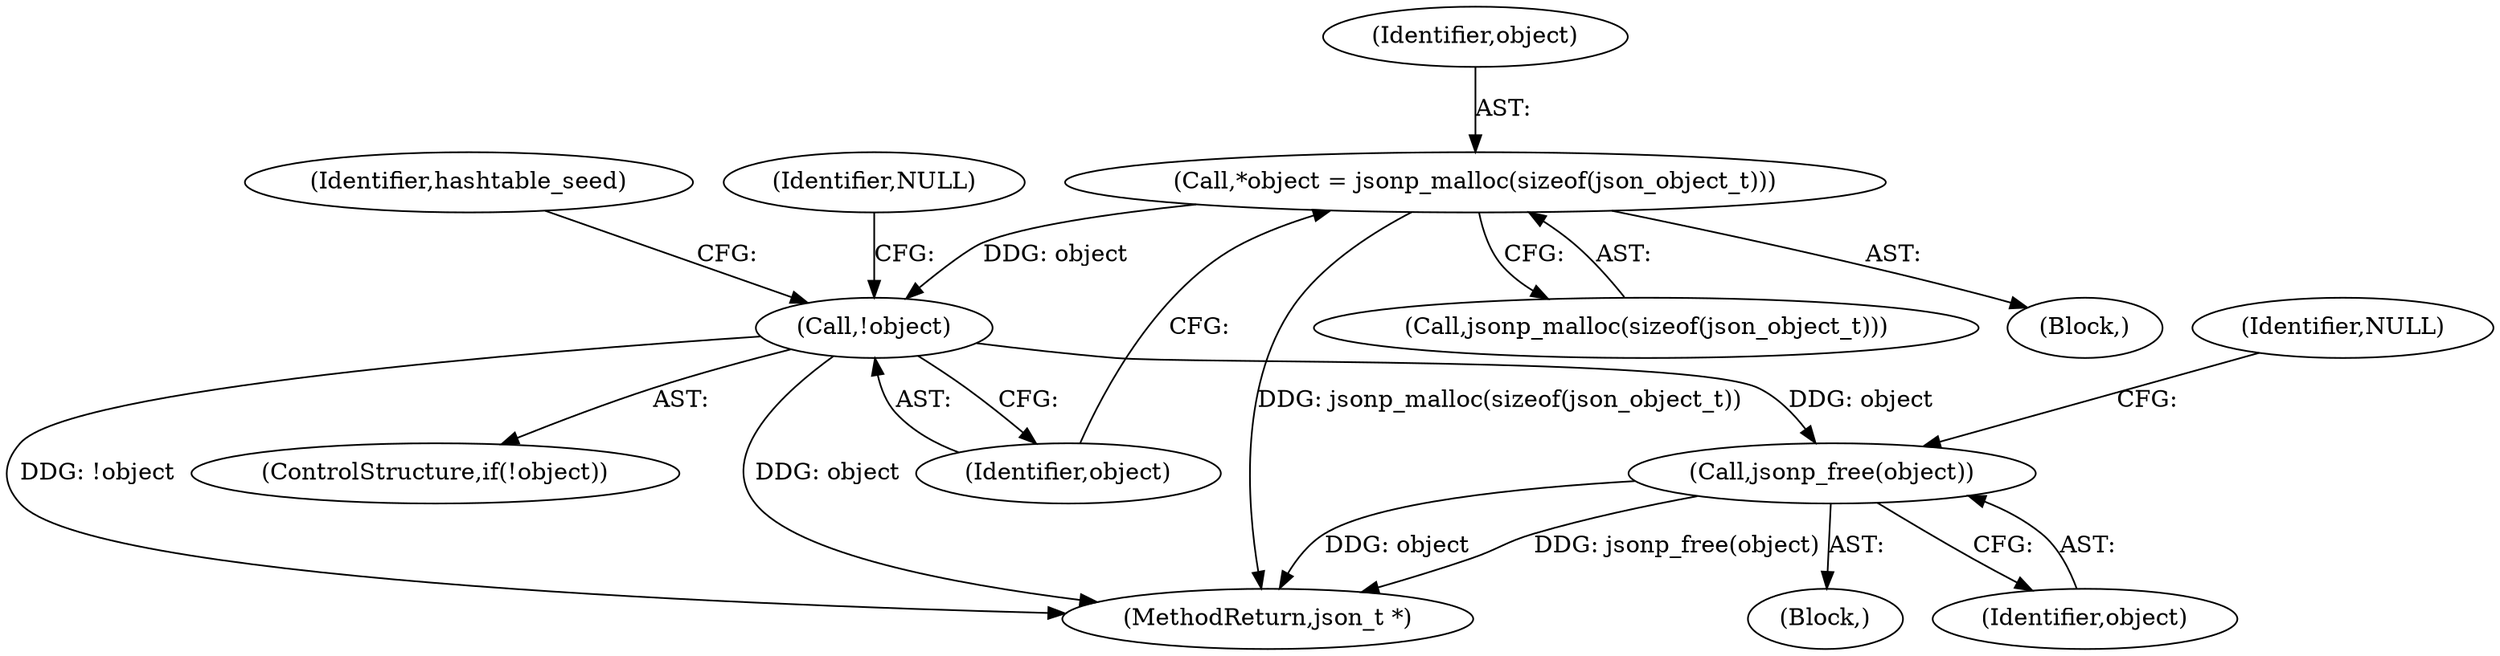 digraph "0_jansson_8f80c2d83808150724d31793e6ade92749b1faa4_8@API" {
"1000105" [label="(Call,*object = jsonp_malloc(sizeof(json_object_t)))"];
"1000111" [label="(Call,!object)"];
"1000134" [label="(Call,jsonp_free(object))"];
"1000107" [label="(Call,jsonp_malloc(sizeof(json_object_t)))"];
"1000137" [label="(Identifier,NULL)"];
"1000110" [label="(ControlStructure,if(!object))"];
"1000134" [label="(Call,jsonp_free(object))"];
"1000112" [label="(Identifier,object)"];
"1000111" [label="(Call,!object)"];
"1000103" [label="(Block,)"];
"1000117" [label="(Identifier,hashtable_seed)"];
"1000133" [label="(Block,)"];
"1000106" [label="(Identifier,object)"];
"1000135" [label="(Identifier,object)"];
"1000153" [label="(MethodReturn,json_t *)"];
"1000105" [label="(Call,*object = jsonp_malloc(sizeof(json_object_t)))"];
"1000114" [label="(Identifier,NULL)"];
"1000105" -> "1000103"  [label="AST: "];
"1000105" -> "1000107"  [label="CFG: "];
"1000106" -> "1000105"  [label="AST: "];
"1000107" -> "1000105"  [label="AST: "];
"1000112" -> "1000105"  [label="CFG: "];
"1000105" -> "1000153"  [label="DDG: jsonp_malloc(sizeof(json_object_t))"];
"1000105" -> "1000111"  [label="DDG: object"];
"1000111" -> "1000110"  [label="AST: "];
"1000111" -> "1000112"  [label="CFG: "];
"1000112" -> "1000111"  [label="AST: "];
"1000114" -> "1000111"  [label="CFG: "];
"1000117" -> "1000111"  [label="CFG: "];
"1000111" -> "1000153"  [label="DDG: object"];
"1000111" -> "1000153"  [label="DDG: !object"];
"1000111" -> "1000134"  [label="DDG: object"];
"1000134" -> "1000133"  [label="AST: "];
"1000134" -> "1000135"  [label="CFG: "];
"1000135" -> "1000134"  [label="AST: "];
"1000137" -> "1000134"  [label="CFG: "];
"1000134" -> "1000153"  [label="DDG: object"];
"1000134" -> "1000153"  [label="DDG: jsonp_free(object)"];
}
